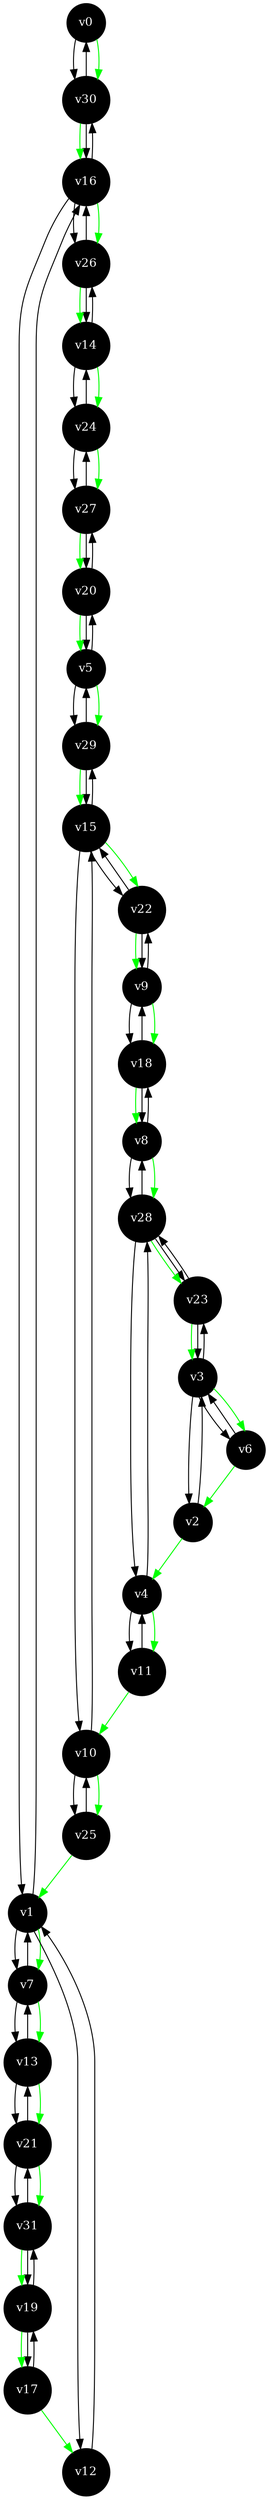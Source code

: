 digraph {
node[fontcolor = white, fillcolor = black, style = filled, shape = circle, fontsize = "12.5"];
v0 [pos = "27.33, 25.33!"];
v1 [pos = "32.00, 14.67!"];
v2 [pos = "16.67, 1.67!"];
v3 [pos = "16.33, 2.67!"];
v4 [pos = "4.33, 2.33!"];
v5 [pos = "9.67, 29.67!"];
v6 [pos = "19.33, 10.00!"];
v7 [pos = "28.00, 13.00!"];
v8 [pos = "4.67, 8.00!"];
v9 [pos = "0.67, 13.00!"];
v10 [pos = "1.00, 27.33!"];
v11 [pos = "1.67, 3.33!"];
v12 [pos = "32.67, 17.33!"];
v13 [pos = "28.00, 8.33!"];
v14 [pos = "20.33, 19.67!"];
v15 [pos = "0.33, 21.67!"];
v16 [pos = "29.33, 17.00!"];
v17 [pos = "30.33, 0.67!"];
v18 [pos = "6.33, 10.67!"];
v19 [pos = "31.00, 1.00!"];
v20 [pos = "16.67, 31.00!"];
v21 [pos = "32.67, 4.67!"];
v22 [pos = "1.67, 14.00!"];
v23 [pos = "14.00, 3.00!"];
v24 [pos = "20.33, 20.67!"];
v25 [pos = "3.00, 32.33!"];
v26 [pos = "26.67, 18.33!"];
v27 [pos = "19.00, 23.00!"];
v28 [pos = "7.67, 5.00!"];
v29 [pos = "6.67, 23.33!"];
v30 [pos = "28.33, 20.00!"];
v31 [pos = "32.67, 1.67!"];
v0 -> v30;
v1 -> v7;
v1 -> v16;
v1 -> v12;
v2 -> v3;
v3 -> v6;
v3 -> v23;
v3 -> v2;
v4 -> v28;
v4 -> v11;
v5 -> v20;
v5 -> v29;
v6 -> v3;
v7 -> v13;
v7 -> v1;
v8 -> v28;
v8 -> v18;
v9 -> v18;
v9 -> v22;
v10 -> v15;
v10 -> v25;
v11 -> v4;
v12 -> v1;
v13 -> v21;
v13 -> v7;
v14 -> v26;
v14 -> v24;
v15 -> v22;
v15 -> v29;
v15 -> v10;
v16 -> v26;
v16 -> v30;
v16 -> v1;
v17 -> v19;
v18 -> v9;
v18 -> v8;
v19 -> v31;
v19 -> v17;
v20 -> v27;
v20 -> v5;
v21 -> v13;
v21 -> v31;
v22 -> v15;
v22 -> v9;
v23 -> v28;
v23 -> v3;
v24 -> v27;
v24 -> v14;
v25 -> v10;
v26 -> v14;
v26 -> v16;
v27 -> v20;
v27 -> v24;
v28 -> v23;
v28 -> v8;
v28 -> v4;
v29 -> v5;
v29 -> v15;
v30 -> v0;
v30 -> v16;
v31 -> v21;
v31 -> v19;
v0 -> v30 [color = "green"];
v30 -> v16 [color = "green"];
v16 -> v26 [color = "green"];
v26 -> v14 [color = "green"];
v14 -> v24 [color = "green"];
v24 -> v27 [color = "green"];
v27 -> v20 [color = "green"];
v20 -> v5 [color = "green"];
v5 -> v29 [color = "green"];
v29 -> v15 [color = "green"];
v15 -> v22 [color = "green"];
v22 -> v9 [color = "green"];
v9 -> v18 [color = "green"];
v18 -> v8 [color = "green"];
v8 -> v28 [color = "green"];
v28 -> v23 [color = "green"];
v23 -> v3 [color = "green"];
v3 -> v6 [color = "green"];
v6 -> v2 [color = "green"];
v2 -> v4 [color = "green"];
v4 -> v11 [color = "green"];
v11 -> v10 [color = "green"];
v10 -> v25 [color = "green"];
v25 -> v1 [color = "green"];
v1 -> v7 [color = "green"];
v7 -> v13 [color = "green"];
v13 -> v21 [color = "green"];
v21 -> v31 [color = "green"];
v31 -> v19 [color = "green"];
v19 -> v17 [color = "green"];
v17 -> v12 [color = "green"];
}